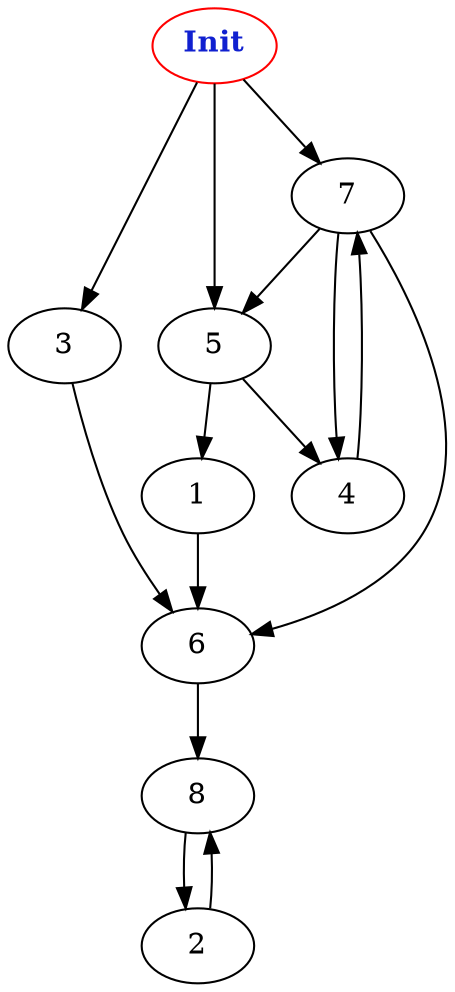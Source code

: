 digraph "Net Graph with 9 nodes" {
edge ["class"="link-class"]
"0" ["color"="red","label"=<<b>Init</b>>,"fontcolor"="#1020d0"]
"0" -> "3" ["weight"="4.0"]
"0" -> "7" ["weight"="6.0"]
"0" -> "5" ["weight"="6.0"]
"3" -> "6" ["weight"="4.0"]
"7" -> "6" ["weight"="5.0"]
"7" -> "5" ["weight"="8.0"]
"7" -> "4" ["weight"="9.0"]
"5" -> "1" ["weight"="9.0"]
"5" -> "4" ["weight"="7.0"]
"1" -> "6" ["weight"="4.0"]
"6" -> "8" ["weight"="2.0"]
"4" -> "7" ["weight"="5.0"]
"8" -> "2" ["weight"="2.0"]
"2" -> "8" ["weight"="7.0"]
}